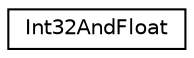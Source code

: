 digraph "Graphical Class Hierarchy"
{
  edge [fontname="Helvetica",fontsize="10",labelfontname="Helvetica",labelfontsize="10"];
  node [fontname="Helvetica",fontsize="10",shape=record];
  rankdir="LR";
  Node0 [label="Int32AndFloat",height=0.2,width=0.4,color="black", fillcolor="white", style="filled",URL="$unionkaldi_1_1Int32AndFloat.html"];
}
